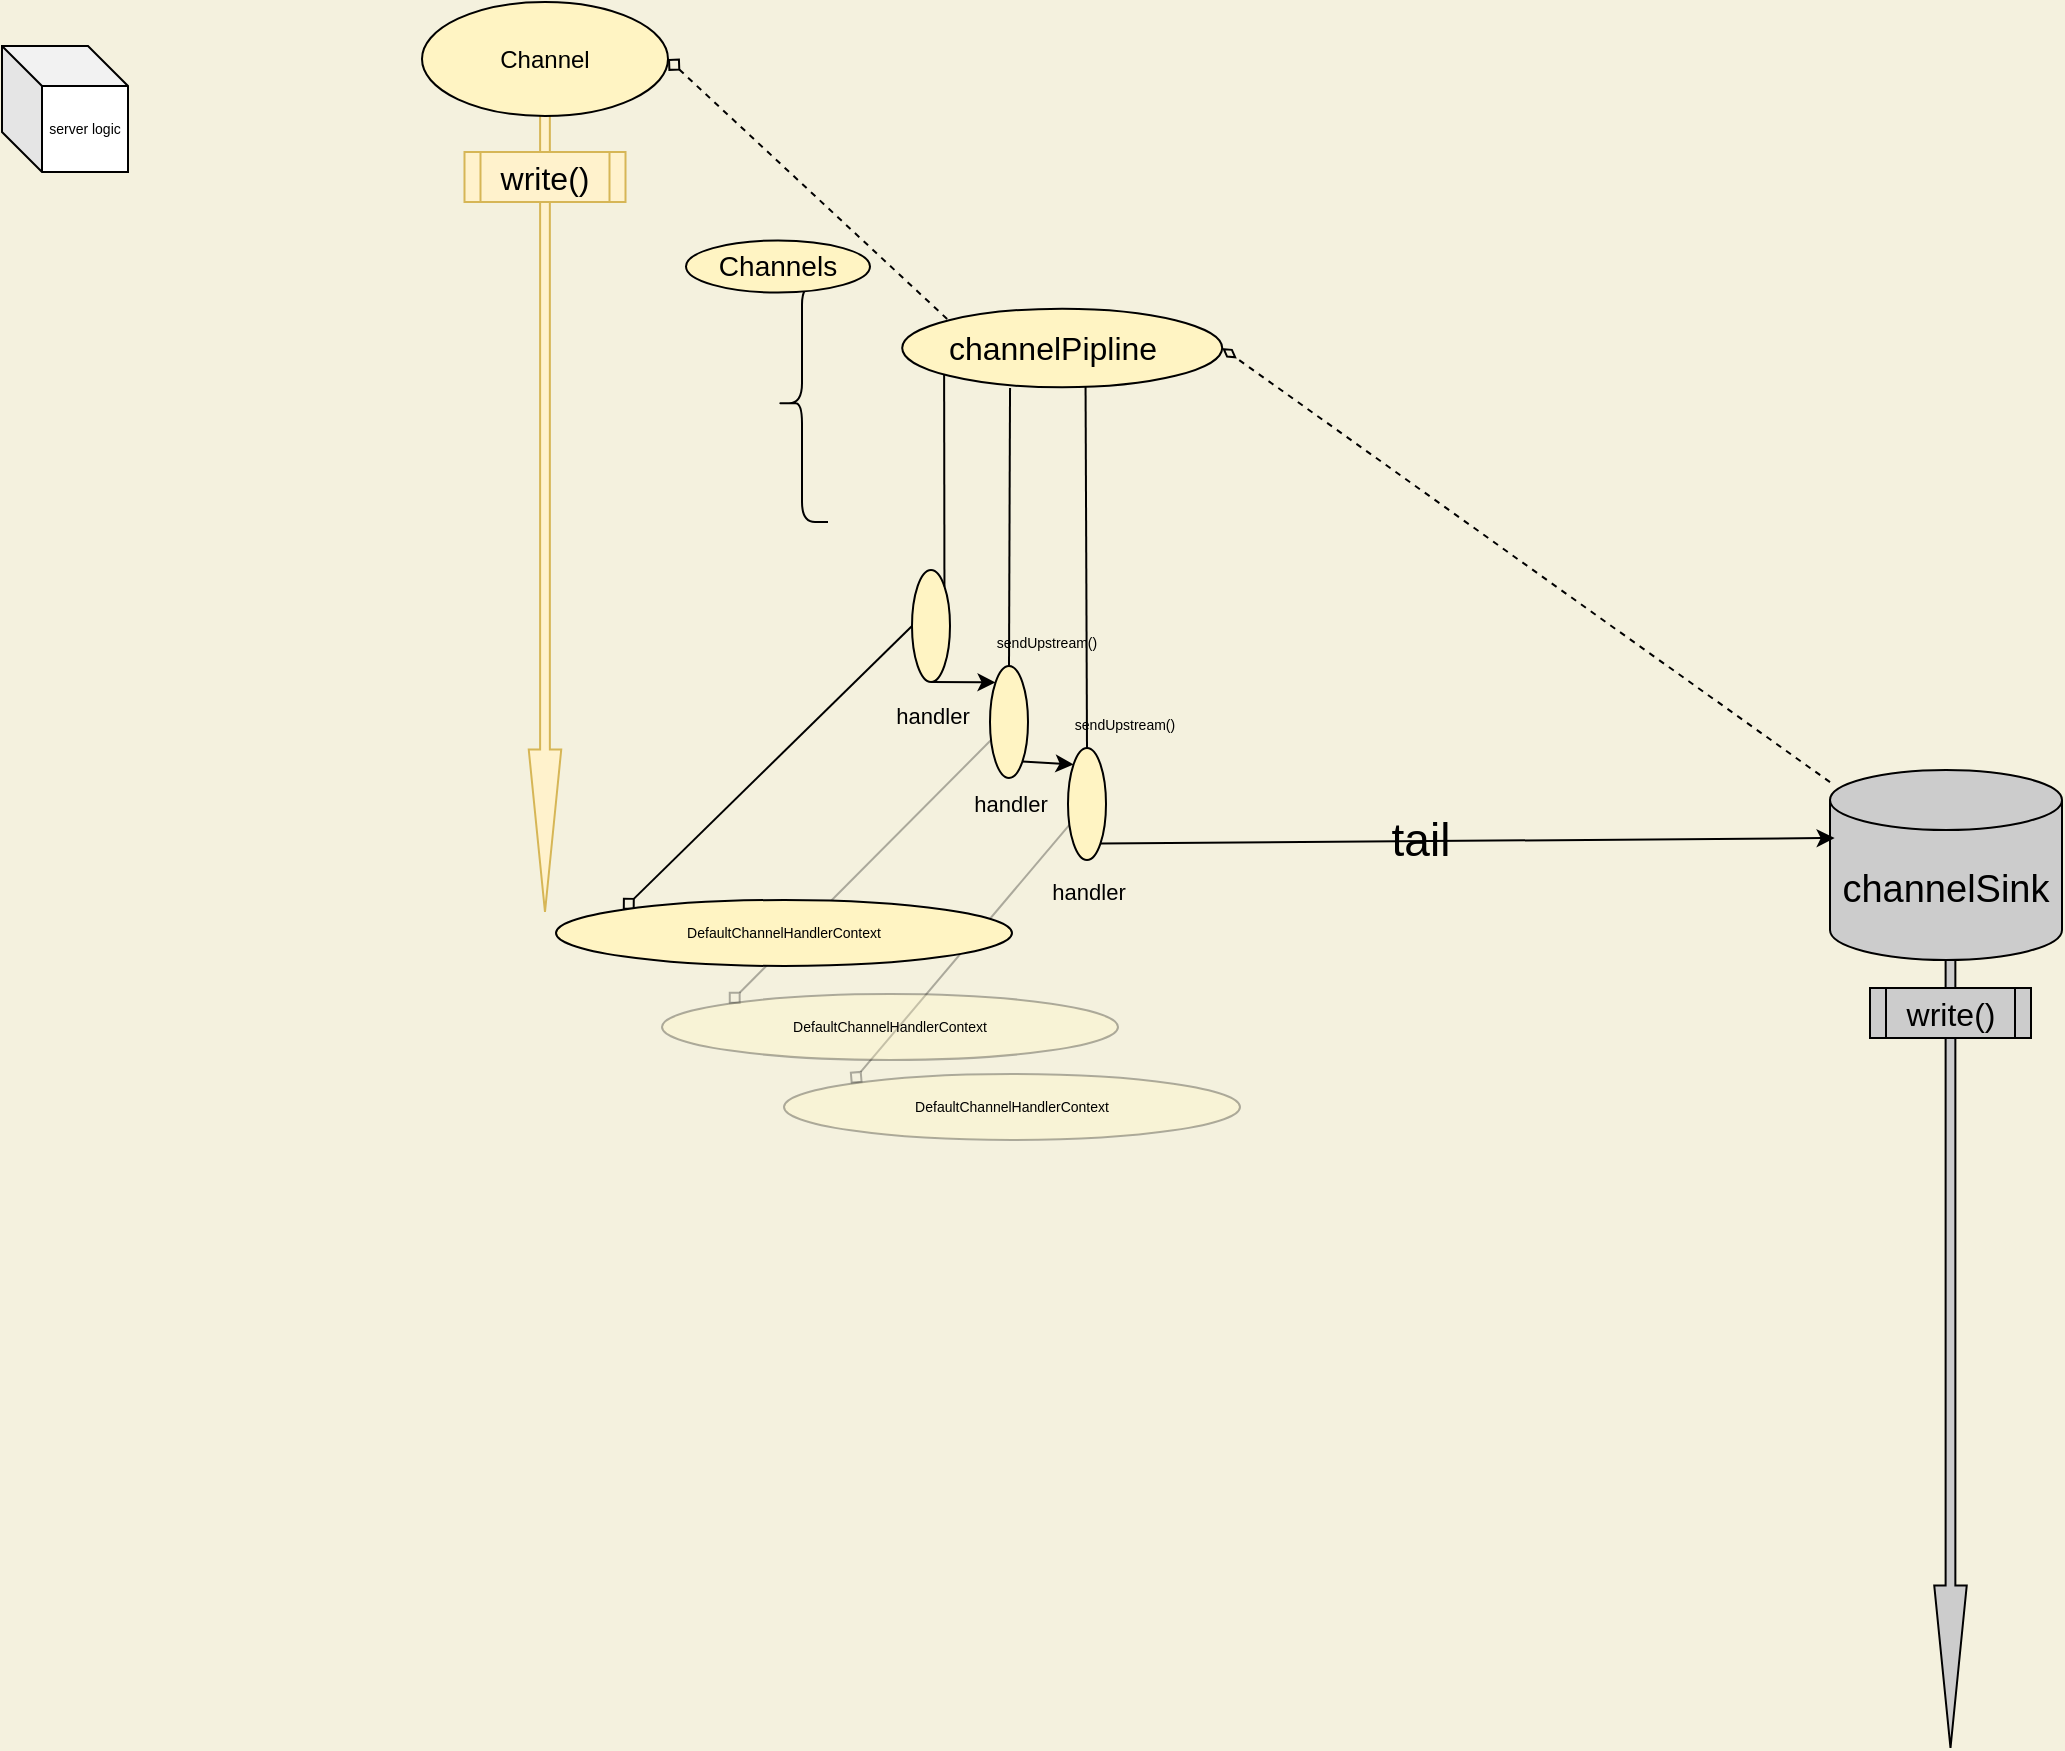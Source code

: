 <mxfile version="18.1.3" type="github">
  <diagram id="J-Ulk3OPCMAOIzG-D1gY" name="第 1 页">
    <mxGraphModel dx="1131" dy="633" grid="0" gridSize="10" guides="1" tooltips="1" connect="1" arrows="1" fold="1" page="1" pageScale="1" pageWidth="2339" pageHeight="3300" background="#F4F1DE" math="0" shadow="0">
      <root>
        <mxCell id="0" />
        <mxCell id="1" parent="0" />
        <mxCell id="mhj_ZJXOm7RrDBaI1eGt-42" value="" style="shape=singleArrow;direction=south;whiteSpace=wrap;html=1;fontSize=16;fillColor=#CCCCCC;strokeColor=#000000;" vertex="1" parent="1">
          <mxGeometry x="1271.12" y="695" width="16.25" height="406" as="geometry" />
        </mxCell>
        <mxCell id="mhj_ZJXOm7RrDBaI1eGt-43" value="write()" style="shape=process;whiteSpace=wrap;html=1;backgroundOutline=1;fontSize=16;fillColor=#CCCCCC;strokeColor=#000000;" vertex="1" parent="1">
          <mxGeometry x="1239" y="721" width="80.5" height="25" as="geometry" />
        </mxCell>
        <mxCell id="mhj_ZJXOm7RrDBaI1eGt-29" value="" style="endArrow=none;html=1;rounded=0;fontSize=7;strokeWidth=1;entryX=0;entryY=0.5;entryDx=0;entryDy=0;startArrow=diamond;startFill=0;endFill=0;exitX=0;exitY=0;exitDx=0;exitDy=0;" edge="1" parent="1" source="mhj_ZJXOm7RrDBaI1eGt-28" target="mhj_ZJXOm7RrDBaI1eGt-13">
          <mxGeometry width="50" height="50" relative="1" as="geometry">
            <mxPoint x="699" y="637.5" as="sourcePoint" />
            <mxPoint x="749" y="587.5" as="targetPoint" />
          </mxGeometry>
        </mxCell>
        <mxCell id="mhj_ZJXOm7RrDBaI1eGt-32" value="" style="endArrow=none;html=1;rounded=0;fontSize=7;strokeWidth=1;startArrow=diamond;startFill=0;endFill=0;exitX=0;exitY=0;exitDx=0;exitDy=0;opacity=30;" edge="1" parent="1" source="mhj_ZJXOm7RrDBaI1eGt-30" target="mhj_ZJXOm7RrDBaI1eGt-14">
          <mxGeometry width="50" height="50" relative="1" as="geometry">
            <mxPoint x="659.233" y="639.262" as="sourcePoint" />
            <mxPoint x="770.0" y="550.0" as="targetPoint" />
          </mxGeometry>
        </mxCell>
        <mxCell id="mhj_ZJXOm7RrDBaI1eGt-33" value="" style="endArrow=none;html=1;rounded=0;fontSize=7;strokeWidth=1;startArrow=diamond;startFill=0;endFill=0;exitX=0;exitY=0;exitDx=0;exitDy=0;opacity=30;" edge="1" parent="1" source="mhj_ZJXOm7RrDBaI1eGt-31" target="mhj_ZJXOm7RrDBaI1eGt-16">
          <mxGeometry width="50" height="50" relative="1" as="geometry">
            <mxPoint x="588.233" y="802.602" as="sourcePoint" />
            <mxPoint x="785.966" y="744.497" as="targetPoint" />
          </mxGeometry>
        </mxCell>
        <mxCell id="mhj_ZJXOm7RrDBaI1eGt-1" value="server logic" style="shape=cube;whiteSpace=wrap;html=1;boundedLbl=1;backgroundOutline=1;darkOpacity=0.05;darkOpacity2=0.1;fontFamily=Helvetica;fontSize=7;fontColor=default;align=center;strokeColor=default;fillColor=#FFFFFF;" vertex="1" parent="1">
          <mxGeometry x="305" y="250" width="63" height="63" as="geometry" />
        </mxCell>
        <mxCell id="mhj_ZJXOm7RrDBaI1eGt-41" style="rounded=0;orthogonalLoop=1;jettySize=auto;html=1;entryX=0.5;entryY=0;entryDx=0;entryDy=0;dashed=1;fontSize=23;startArrow=none;startFill=0;endArrow=diamondThin;endFill=0;" edge="1" parent="1" source="mhj_ZJXOm7RrDBaI1eGt-2" target="mhj_ZJXOm7RrDBaI1eGt-11">
          <mxGeometry relative="1" as="geometry" />
        </mxCell>
        <mxCell id="mhj_ZJXOm7RrDBaI1eGt-2" value="&lt;font style=&quot;font-size: 19px;&quot;&gt;channelSink&lt;/font&gt;" style="shape=cylinder3;whiteSpace=wrap;html=1;boundedLbl=1;backgroundOutline=1;size=15;fontFamily=Helvetica;fontSize=12;fontColor=default;align=center;strokeColor=default;fillColor=#CCCCCC;" vertex="1" parent="1">
          <mxGeometry x="1219" y="612" width="116" height="95" as="geometry" />
        </mxCell>
        <mxCell id="mhj_ZJXOm7RrDBaI1eGt-5" value="" style="shape=singleArrow;direction=south;whiteSpace=wrap;html=1;fontSize=16;fillColor=#fff2cc;strokeColor=#d6b656;" vertex="1" parent="1">
          <mxGeometry x="568.37" y="277" width="16.25" height="406" as="geometry" />
        </mxCell>
        <mxCell id="mhj_ZJXOm7RrDBaI1eGt-3" value="Channel" style="ellipse;whiteSpace=wrap;html=1;fillColor=#FFF4C3;" vertex="1" parent="1">
          <mxGeometry x="515" y="228" width="123" height="57" as="geometry" />
        </mxCell>
        <mxCell id="mhj_ZJXOm7RrDBaI1eGt-6" value="write()" style="shape=process;whiteSpace=wrap;html=1;backgroundOutline=1;fontSize=16;fillColor=#fff2cc;strokeColor=#d6b656;" vertex="1" parent="1">
          <mxGeometry x="536.25" y="303" width="80.5" height="25" as="geometry" />
        </mxCell>
        <mxCell id="mhj_ZJXOm7RrDBaI1eGt-8" value="" style="shape=curlyBracket;whiteSpace=wrap;html=1;rounded=1;labelBackgroundColor=none;fontSize=14;fillColor=#FFF4C3;" vertex="1" parent="1">
          <mxGeometry x="692" y="369.25" width="26" height="118.75" as="geometry" />
        </mxCell>
        <mxCell id="mhj_ZJXOm7RrDBaI1eGt-10" value="&lt;span style=&quot;font-size: 14px;&quot;&gt;Channels&lt;/span&gt;" style="ellipse;whiteSpace=wrap;html=1;fillColor=#FFF4C3;" vertex="1" parent="1">
          <mxGeometry x="647" y="347.25" width="92" height="26" as="geometry" />
        </mxCell>
        <mxCell id="mhj_ZJXOm7RrDBaI1eGt-11" value="" style="ellipse;whiteSpace=wrap;html=1;fontFamily=Helvetica;fontSize=14;fontColor=default;align=center;strokeColor=default;fillColor=#FFF4C3;rotation=90;" vertex="1" parent="1">
          <mxGeometry x="815.43" y="321" width="39.34" height="160" as="geometry" />
        </mxCell>
        <mxCell id="mhj_ZJXOm7RrDBaI1eGt-12" value="channelPipline" style="text;html=1;align=center;verticalAlign=middle;resizable=0;points=[];autosize=1;strokeColor=none;fillColor=none;fontSize=16;" vertex="1" parent="1">
          <mxGeometry x="773" y="389.5" width="114" height="23" as="geometry" />
        </mxCell>
        <mxCell id="mhj_ZJXOm7RrDBaI1eGt-13" value="" style="ellipse;whiteSpace=wrap;html=1;fontSize=16;fillColor=#FFF4C3;" vertex="1" parent="1">
          <mxGeometry x="760" y="512" width="19" height="56" as="geometry" />
        </mxCell>
        <mxCell id="mhj_ZJXOm7RrDBaI1eGt-14" value="" style="ellipse;whiteSpace=wrap;html=1;fontSize=16;fillColor=#FFF4C3;" vertex="1" parent="1">
          <mxGeometry x="799" y="560" width="19" height="56" as="geometry" />
        </mxCell>
        <mxCell id="mhj_ZJXOm7RrDBaI1eGt-15" value="" style="endArrow=classic;html=1;rounded=0;fontSize=16;entryX=0;entryY=0;entryDx=0;entryDy=0;exitX=0.5;exitY=1;exitDx=0;exitDy=0;" edge="1" parent="1" source="mhj_ZJXOm7RrDBaI1eGt-13" target="mhj_ZJXOm7RrDBaI1eGt-14">
          <mxGeometry width="50" height="50" relative="1" as="geometry">
            <mxPoint x="712" y="720" as="sourcePoint" />
            <mxPoint x="762" y="670" as="targetPoint" />
          </mxGeometry>
        </mxCell>
        <mxCell id="mhj_ZJXOm7RrDBaI1eGt-16" value="" style="ellipse;whiteSpace=wrap;html=1;fontSize=16;fillColor=#FFF4C3;" vertex="1" parent="1">
          <mxGeometry x="838" y="601" width="19" height="56" as="geometry" />
        </mxCell>
        <mxCell id="mhj_ZJXOm7RrDBaI1eGt-17" value="" style="endArrow=classic;html=1;rounded=0;fontSize=16;entryX=0;entryY=0;entryDx=0;entryDy=0;exitX=1;exitY=1;exitDx=0;exitDy=0;" edge="1" parent="1" source="mhj_ZJXOm7RrDBaI1eGt-14" target="mhj_ZJXOm7RrDBaI1eGt-16">
          <mxGeometry width="50" height="50" relative="1" as="geometry">
            <mxPoint x="765" y="685" as="sourcePoint" />
            <mxPoint x="815" y="635" as="targetPoint" />
          </mxGeometry>
        </mxCell>
        <mxCell id="mhj_ZJXOm7RrDBaI1eGt-18" value="" style="endArrow=none;html=1;rounded=0;fontSize=16;entryX=1;entryY=0;entryDx=0;entryDy=0;exitX=0.843;exitY=0.869;exitDx=0;exitDy=0;exitPerimeter=0;strokeWidth=1;endFill=0;" edge="1" parent="1" source="mhj_ZJXOm7RrDBaI1eGt-11" target="mhj_ZJXOm7RrDBaI1eGt-13">
          <mxGeometry width="50" height="50" relative="1" as="geometry">
            <mxPoint x="841" y="386" as="sourcePoint" />
            <mxPoint x="891" y="336" as="targetPoint" />
          </mxGeometry>
        </mxCell>
        <mxCell id="mhj_ZJXOm7RrDBaI1eGt-19" value="handler" style="text;html=1;align=center;verticalAlign=middle;resizable=0;points=[];autosize=1;strokeColor=none;fillColor=none;fontSize=11;" vertex="1" parent="1">
          <mxGeometry x="821" y="664.5" width="53" height="17" as="geometry" />
        </mxCell>
        <mxCell id="mhj_ZJXOm7RrDBaI1eGt-20" value="sendUpstream()" style="text;html=1;align=center;verticalAlign=middle;resizable=0;points=[];autosize=1;strokeColor=none;fillColor=none;fontSize=7;" vertex="1" parent="1">
          <mxGeometry x="814" y="583.5" width="103" height="12" as="geometry" />
        </mxCell>
        <mxCell id="mhj_ZJXOm7RrDBaI1eGt-21" value="sendUpstream()" style="text;html=1;align=center;verticalAlign=middle;resizable=0;points=[];autosize=1;strokeColor=none;fillColor=none;fontSize=7;" vertex="1" parent="1">
          <mxGeometry x="775" y="543" width="103" height="12" as="geometry" />
        </mxCell>
        <mxCell id="mhj_ZJXOm7RrDBaI1eGt-22" value="handler" style="text;html=1;align=center;verticalAlign=middle;resizable=0;points=[];autosize=1;strokeColor=none;fillColor=none;fontSize=11;" vertex="1" parent="1">
          <mxGeometry x="782" y="620.5" width="53" height="17" as="geometry" />
        </mxCell>
        <mxCell id="mhj_ZJXOm7RrDBaI1eGt-23" value="handler" style="text;html=1;align=center;verticalAlign=middle;resizable=0;points=[];autosize=1;strokeColor=none;fillColor=none;fontSize=11;" vertex="1" parent="1">
          <mxGeometry x="743" y="576" width="53" height="17" as="geometry" />
        </mxCell>
        <mxCell id="mhj_ZJXOm7RrDBaI1eGt-25" value="" style="endArrow=classic;html=1;rounded=0;fontSize=7;entryX=0.02;entryY=0.358;entryDx=0;entryDy=0;exitX=1;exitY=1;exitDx=0;exitDy=0;entryPerimeter=0;" edge="1" parent="1" source="mhj_ZJXOm7RrDBaI1eGt-16" target="mhj_ZJXOm7RrDBaI1eGt-2">
          <mxGeometry width="50" height="50" relative="1" as="geometry">
            <mxPoint x="757" y="770" as="sourcePoint" />
            <mxPoint x="1303" y="652.5" as="targetPoint" />
          </mxGeometry>
        </mxCell>
        <mxCell id="mhj_ZJXOm7RrDBaI1eGt-38" value="tail" style="edgeLabel;html=1;align=center;verticalAlign=middle;resizable=0;points=[];fontSize=23;labelBackgroundColor=none;" vertex="1" connectable="0" parent="mhj_ZJXOm7RrDBaI1eGt-25">
          <mxGeometry x="-0.128" y="1" relative="1" as="geometry">
            <mxPoint as="offset" />
          </mxGeometry>
        </mxCell>
        <mxCell id="mhj_ZJXOm7RrDBaI1eGt-26" value="" style="endArrow=none;html=1;rounded=0;fontSize=7;entryX=0.5;entryY=0;entryDx=0;entryDy=0;strokeWidth=1;endFill=0;exitX=1.007;exitY=0.663;exitDx=0;exitDy=0;exitPerimeter=0;" edge="1" parent="1" source="mhj_ZJXOm7RrDBaI1eGt-11" target="mhj_ZJXOm7RrDBaI1eGt-14">
          <mxGeometry width="50" height="50" relative="1" as="geometry">
            <mxPoint x="808" y="440.5" as="sourcePoint" />
            <mxPoint x="919" y="464.5" as="targetPoint" />
          </mxGeometry>
        </mxCell>
        <mxCell id="mhj_ZJXOm7RrDBaI1eGt-27" value="" style="endArrow=none;html=1;rounded=0;fontSize=7;entryX=0.5;entryY=0;entryDx=0;entryDy=0;exitX=0.985;exitY=0.427;exitDx=0;exitDy=0;exitPerimeter=0;strokeWidth=1;endFill=0;" edge="1" parent="1" source="mhj_ZJXOm7RrDBaI1eGt-11" target="mhj_ZJXOm7RrDBaI1eGt-16">
          <mxGeometry width="50" height="50" relative="1" as="geometry">
            <mxPoint x="658" y="603.5" as="sourcePoint" />
            <mxPoint x="708" y="553.5" as="targetPoint" />
          </mxGeometry>
        </mxCell>
        <mxCell id="mhj_ZJXOm7RrDBaI1eGt-28" value="&lt;span style=&quot;font-size: 7px;&quot;&gt;DefaultChannelHandlerContext&lt;/span&gt;" style="ellipse;whiteSpace=wrap;html=1;labelBackgroundColor=none;fontSize=7;fillColor=#FFF4C3;" vertex="1" parent="1">
          <mxGeometry x="582" y="677" width="228" height="33" as="geometry" />
        </mxCell>
        <mxCell id="mhj_ZJXOm7RrDBaI1eGt-30" value="&lt;span style=&quot;font-size: 7px;&quot;&gt;DefaultChannelHandlerContext&lt;/span&gt;" style="ellipse;whiteSpace=wrap;html=1;labelBackgroundColor=none;fontSize=7;fillColor=#FFF4C3;opacity=30;" vertex="1" parent="1">
          <mxGeometry x="635" y="724" width="228" height="33" as="geometry" />
        </mxCell>
        <mxCell id="mhj_ZJXOm7RrDBaI1eGt-31" value="&lt;span style=&quot;font-size: 7px;&quot;&gt;DefaultChannelHandlerContext&lt;/span&gt;" style="ellipse;whiteSpace=wrap;html=1;labelBackgroundColor=none;fontSize=7;fillColor=#FFF4C3;opacity=30;" vertex="1" parent="1">
          <mxGeometry x="696" y="764" width="228" height="33" as="geometry" />
        </mxCell>
        <mxCell id="mhj_ZJXOm7RrDBaI1eGt-36" value="" style="endArrow=none;html=1;rounded=0;entryX=0;entryY=1;entryDx=0;entryDy=0;exitX=1;exitY=0.5;exitDx=0;exitDy=0;startArrow=diamond;startFill=0;endFill=0;dashed=1;" edge="1" parent="1" source="mhj_ZJXOm7RrDBaI1eGt-3" target="mhj_ZJXOm7RrDBaI1eGt-11">
          <mxGeometry width="50" height="50" relative="1" as="geometry">
            <mxPoint x="805" y="344" as="sourcePoint" />
            <mxPoint x="855" y="294" as="targetPoint" />
          </mxGeometry>
        </mxCell>
      </root>
    </mxGraphModel>
  </diagram>
</mxfile>
